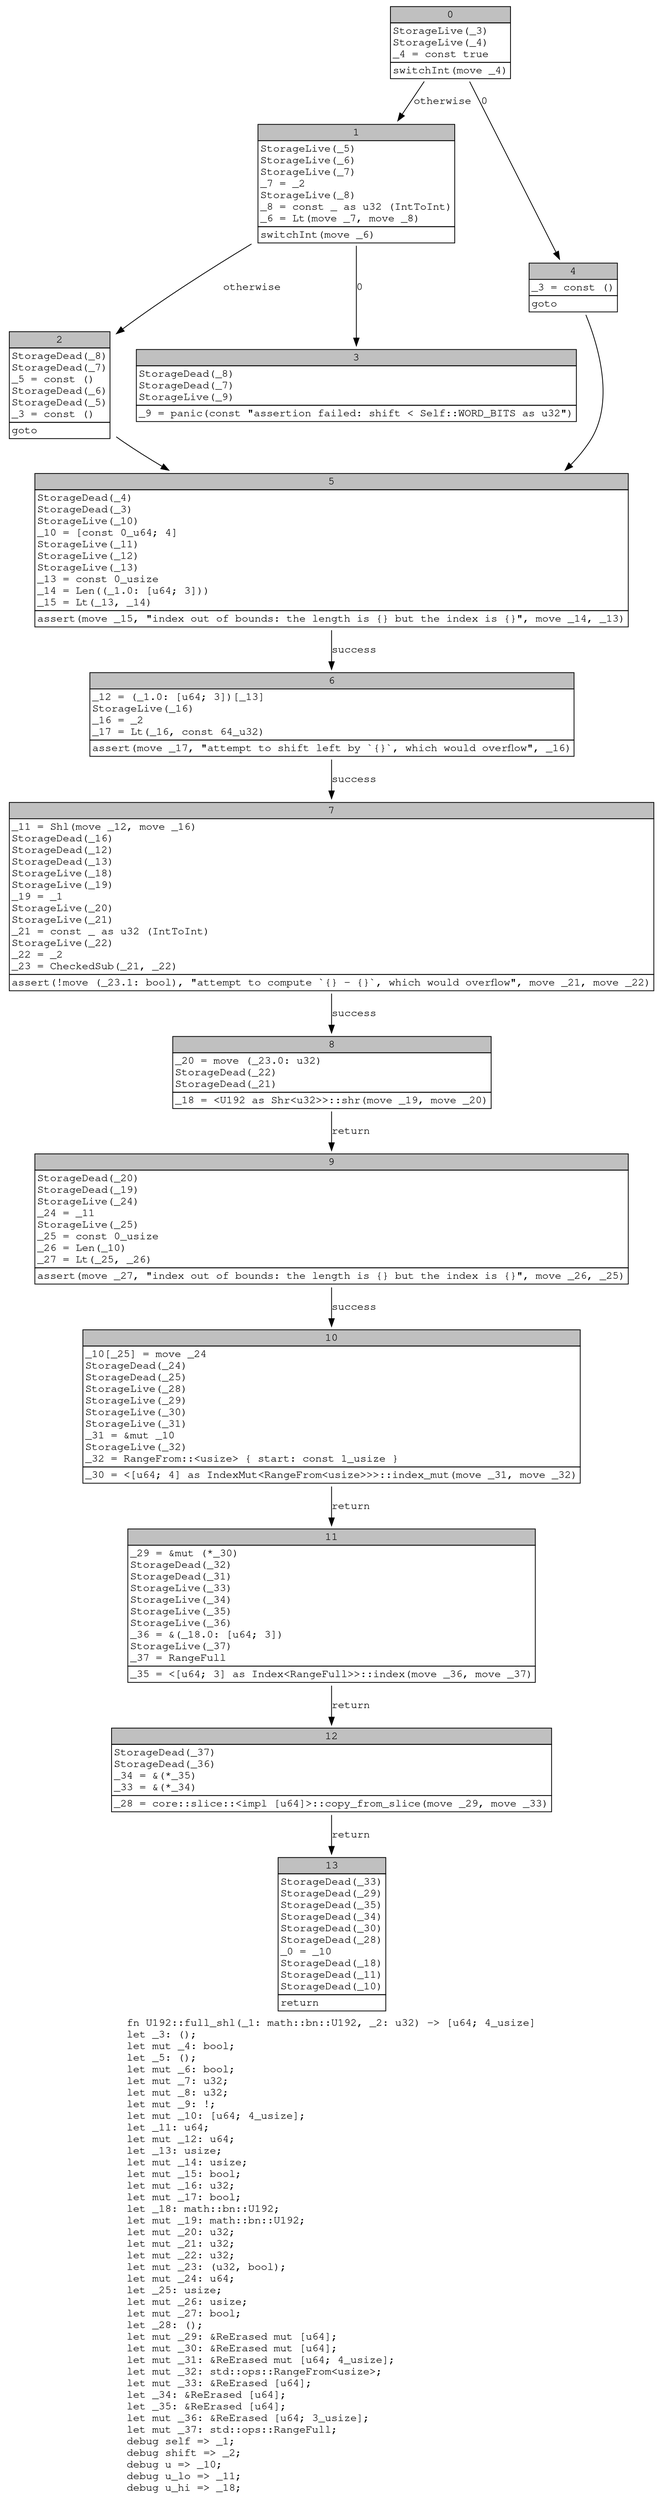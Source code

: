 digraph Mir_0_14498 {
    graph [fontname="Courier, monospace"];
    node [fontname="Courier, monospace"];
    edge [fontname="Courier, monospace"];
    label=<fn U192::full_shl(_1: math::bn::U192, _2: u32) -&gt; [u64; 4_usize]<br align="left"/>let _3: ();<br align="left"/>let mut _4: bool;<br align="left"/>let _5: ();<br align="left"/>let mut _6: bool;<br align="left"/>let mut _7: u32;<br align="left"/>let mut _8: u32;<br align="left"/>let mut _9: !;<br align="left"/>let mut _10: [u64; 4_usize];<br align="left"/>let _11: u64;<br align="left"/>let mut _12: u64;<br align="left"/>let _13: usize;<br align="left"/>let mut _14: usize;<br align="left"/>let mut _15: bool;<br align="left"/>let mut _16: u32;<br align="left"/>let mut _17: bool;<br align="left"/>let _18: math::bn::U192;<br align="left"/>let mut _19: math::bn::U192;<br align="left"/>let mut _20: u32;<br align="left"/>let mut _21: u32;<br align="left"/>let mut _22: u32;<br align="left"/>let mut _23: (u32, bool);<br align="left"/>let mut _24: u64;<br align="left"/>let _25: usize;<br align="left"/>let mut _26: usize;<br align="left"/>let mut _27: bool;<br align="left"/>let _28: ();<br align="left"/>let mut _29: &amp;ReErased mut [u64];<br align="left"/>let mut _30: &amp;ReErased mut [u64];<br align="left"/>let mut _31: &amp;ReErased mut [u64; 4_usize];<br align="left"/>let mut _32: std::ops::RangeFrom&lt;usize&gt;;<br align="left"/>let mut _33: &amp;ReErased [u64];<br align="left"/>let _34: &amp;ReErased [u64];<br align="left"/>let _35: &amp;ReErased [u64];<br align="left"/>let mut _36: &amp;ReErased [u64; 3_usize];<br align="left"/>let mut _37: std::ops::RangeFull;<br align="left"/>debug self =&gt; _1;<br align="left"/>debug shift =&gt; _2;<br align="left"/>debug u =&gt; _10;<br align="left"/>debug u_lo =&gt; _11;<br align="left"/>debug u_hi =&gt; _18;<br align="left"/>>;
    bb0__0_14498 [shape="none", label=<<table border="0" cellborder="1" cellspacing="0"><tr><td bgcolor="gray" align="center" colspan="1">0</td></tr><tr><td align="left" balign="left">StorageLive(_3)<br/>StorageLive(_4)<br/>_4 = const true<br/></td></tr><tr><td align="left">switchInt(move _4)</td></tr></table>>];
    bb1__0_14498 [shape="none", label=<<table border="0" cellborder="1" cellspacing="0"><tr><td bgcolor="gray" align="center" colspan="1">1</td></tr><tr><td align="left" balign="left">StorageLive(_5)<br/>StorageLive(_6)<br/>StorageLive(_7)<br/>_7 = _2<br/>StorageLive(_8)<br/>_8 = const _ as u32 (IntToInt)<br/>_6 = Lt(move _7, move _8)<br/></td></tr><tr><td align="left">switchInt(move _6)</td></tr></table>>];
    bb2__0_14498 [shape="none", label=<<table border="0" cellborder="1" cellspacing="0"><tr><td bgcolor="gray" align="center" colspan="1">2</td></tr><tr><td align="left" balign="left">StorageDead(_8)<br/>StorageDead(_7)<br/>_5 = const ()<br/>StorageDead(_6)<br/>StorageDead(_5)<br/>_3 = const ()<br/></td></tr><tr><td align="left">goto</td></tr></table>>];
    bb3__0_14498 [shape="none", label=<<table border="0" cellborder="1" cellspacing="0"><tr><td bgcolor="gray" align="center" colspan="1">3</td></tr><tr><td align="left" balign="left">StorageDead(_8)<br/>StorageDead(_7)<br/>StorageLive(_9)<br/></td></tr><tr><td align="left">_9 = panic(const &quot;assertion failed: shift &lt; Self::WORD_BITS as u32&quot;)</td></tr></table>>];
    bb4__0_14498 [shape="none", label=<<table border="0" cellborder="1" cellspacing="0"><tr><td bgcolor="gray" align="center" colspan="1">4</td></tr><tr><td align="left" balign="left">_3 = const ()<br/></td></tr><tr><td align="left">goto</td></tr></table>>];
    bb5__0_14498 [shape="none", label=<<table border="0" cellborder="1" cellspacing="0"><tr><td bgcolor="gray" align="center" colspan="1">5</td></tr><tr><td align="left" balign="left">StorageDead(_4)<br/>StorageDead(_3)<br/>StorageLive(_10)<br/>_10 = [const 0_u64; 4]<br/>StorageLive(_11)<br/>StorageLive(_12)<br/>StorageLive(_13)<br/>_13 = const 0_usize<br/>_14 = Len((_1.0: [u64; 3]))<br/>_15 = Lt(_13, _14)<br/></td></tr><tr><td align="left">assert(move _15, &quot;index out of bounds: the length is {} but the index is {}&quot;, move _14, _13)</td></tr></table>>];
    bb6__0_14498 [shape="none", label=<<table border="0" cellborder="1" cellspacing="0"><tr><td bgcolor="gray" align="center" colspan="1">6</td></tr><tr><td align="left" balign="left">_12 = (_1.0: [u64; 3])[_13]<br/>StorageLive(_16)<br/>_16 = _2<br/>_17 = Lt(_16, const 64_u32)<br/></td></tr><tr><td align="left">assert(move _17, &quot;attempt to shift left by `{}`, which would overflow&quot;, _16)</td></tr></table>>];
    bb7__0_14498 [shape="none", label=<<table border="0" cellborder="1" cellspacing="0"><tr><td bgcolor="gray" align="center" colspan="1">7</td></tr><tr><td align="left" balign="left">_11 = Shl(move _12, move _16)<br/>StorageDead(_16)<br/>StorageDead(_12)<br/>StorageDead(_13)<br/>StorageLive(_18)<br/>StorageLive(_19)<br/>_19 = _1<br/>StorageLive(_20)<br/>StorageLive(_21)<br/>_21 = const _ as u32 (IntToInt)<br/>StorageLive(_22)<br/>_22 = _2<br/>_23 = CheckedSub(_21, _22)<br/></td></tr><tr><td align="left">assert(!move (_23.1: bool), &quot;attempt to compute `{} - {}`, which would overflow&quot;, move _21, move _22)</td></tr></table>>];
    bb8__0_14498 [shape="none", label=<<table border="0" cellborder="1" cellspacing="0"><tr><td bgcolor="gray" align="center" colspan="1">8</td></tr><tr><td align="left" balign="left">_20 = move (_23.0: u32)<br/>StorageDead(_22)<br/>StorageDead(_21)<br/></td></tr><tr><td align="left">_18 = &lt;U192 as Shr&lt;u32&gt;&gt;::shr(move _19, move _20)</td></tr></table>>];
    bb9__0_14498 [shape="none", label=<<table border="0" cellborder="1" cellspacing="0"><tr><td bgcolor="gray" align="center" colspan="1">9</td></tr><tr><td align="left" balign="left">StorageDead(_20)<br/>StorageDead(_19)<br/>StorageLive(_24)<br/>_24 = _11<br/>StorageLive(_25)<br/>_25 = const 0_usize<br/>_26 = Len(_10)<br/>_27 = Lt(_25, _26)<br/></td></tr><tr><td align="left">assert(move _27, &quot;index out of bounds: the length is {} but the index is {}&quot;, move _26, _25)</td></tr></table>>];
    bb10__0_14498 [shape="none", label=<<table border="0" cellborder="1" cellspacing="0"><tr><td bgcolor="gray" align="center" colspan="1">10</td></tr><tr><td align="left" balign="left">_10[_25] = move _24<br/>StorageDead(_24)<br/>StorageDead(_25)<br/>StorageLive(_28)<br/>StorageLive(_29)<br/>StorageLive(_30)<br/>StorageLive(_31)<br/>_31 = &amp;mut _10<br/>StorageLive(_32)<br/>_32 = RangeFrom::&lt;usize&gt; { start: const 1_usize }<br/></td></tr><tr><td align="left">_30 = &lt;[u64; 4] as IndexMut&lt;RangeFrom&lt;usize&gt;&gt;&gt;::index_mut(move _31, move _32)</td></tr></table>>];
    bb11__0_14498 [shape="none", label=<<table border="0" cellborder="1" cellspacing="0"><tr><td bgcolor="gray" align="center" colspan="1">11</td></tr><tr><td align="left" balign="left">_29 = &amp;mut (*_30)<br/>StorageDead(_32)<br/>StorageDead(_31)<br/>StorageLive(_33)<br/>StorageLive(_34)<br/>StorageLive(_35)<br/>StorageLive(_36)<br/>_36 = &amp;(_18.0: [u64; 3])<br/>StorageLive(_37)<br/>_37 = RangeFull<br/></td></tr><tr><td align="left">_35 = &lt;[u64; 3] as Index&lt;RangeFull&gt;&gt;::index(move _36, move _37)</td></tr></table>>];
    bb12__0_14498 [shape="none", label=<<table border="0" cellborder="1" cellspacing="0"><tr><td bgcolor="gray" align="center" colspan="1">12</td></tr><tr><td align="left" balign="left">StorageDead(_37)<br/>StorageDead(_36)<br/>_34 = &amp;(*_35)<br/>_33 = &amp;(*_34)<br/></td></tr><tr><td align="left">_28 = core::slice::&lt;impl [u64]&gt;::copy_from_slice(move _29, move _33)</td></tr></table>>];
    bb13__0_14498 [shape="none", label=<<table border="0" cellborder="1" cellspacing="0"><tr><td bgcolor="gray" align="center" colspan="1">13</td></tr><tr><td align="left" balign="left">StorageDead(_33)<br/>StorageDead(_29)<br/>StorageDead(_35)<br/>StorageDead(_34)<br/>StorageDead(_30)<br/>StorageDead(_28)<br/>_0 = _10<br/>StorageDead(_18)<br/>StorageDead(_11)<br/>StorageDead(_10)<br/></td></tr><tr><td align="left">return</td></tr></table>>];
    bb0__0_14498 -> bb4__0_14498 [label="0"];
    bb0__0_14498 -> bb1__0_14498 [label="otherwise"];
    bb1__0_14498 -> bb3__0_14498 [label="0"];
    bb1__0_14498 -> bb2__0_14498 [label="otherwise"];
    bb2__0_14498 -> bb5__0_14498 [label=""];
    bb4__0_14498 -> bb5__0_14498 [label=""];
    bb5__0_14498 -> bb6__0_14498 [label="success"];
    bb6__0_14498 -> bb7__0_14498 [label="success"];
    bb7__0_14498 -> bb8__0_14498 [label="success"];
    bb8__0_14498 -> bb9__0_14498 [label="return"];
    bb9__0_14498 -> bb10__0_14498 [label="success"];
    bb10__0_14498 -> bb11__0_14498 [label="return"];
    bb11__0_14498 -> bb12__0_14498 [label="return"];
    bb12__0_14498 -> bb13__0_14498 [label="return"];
}
